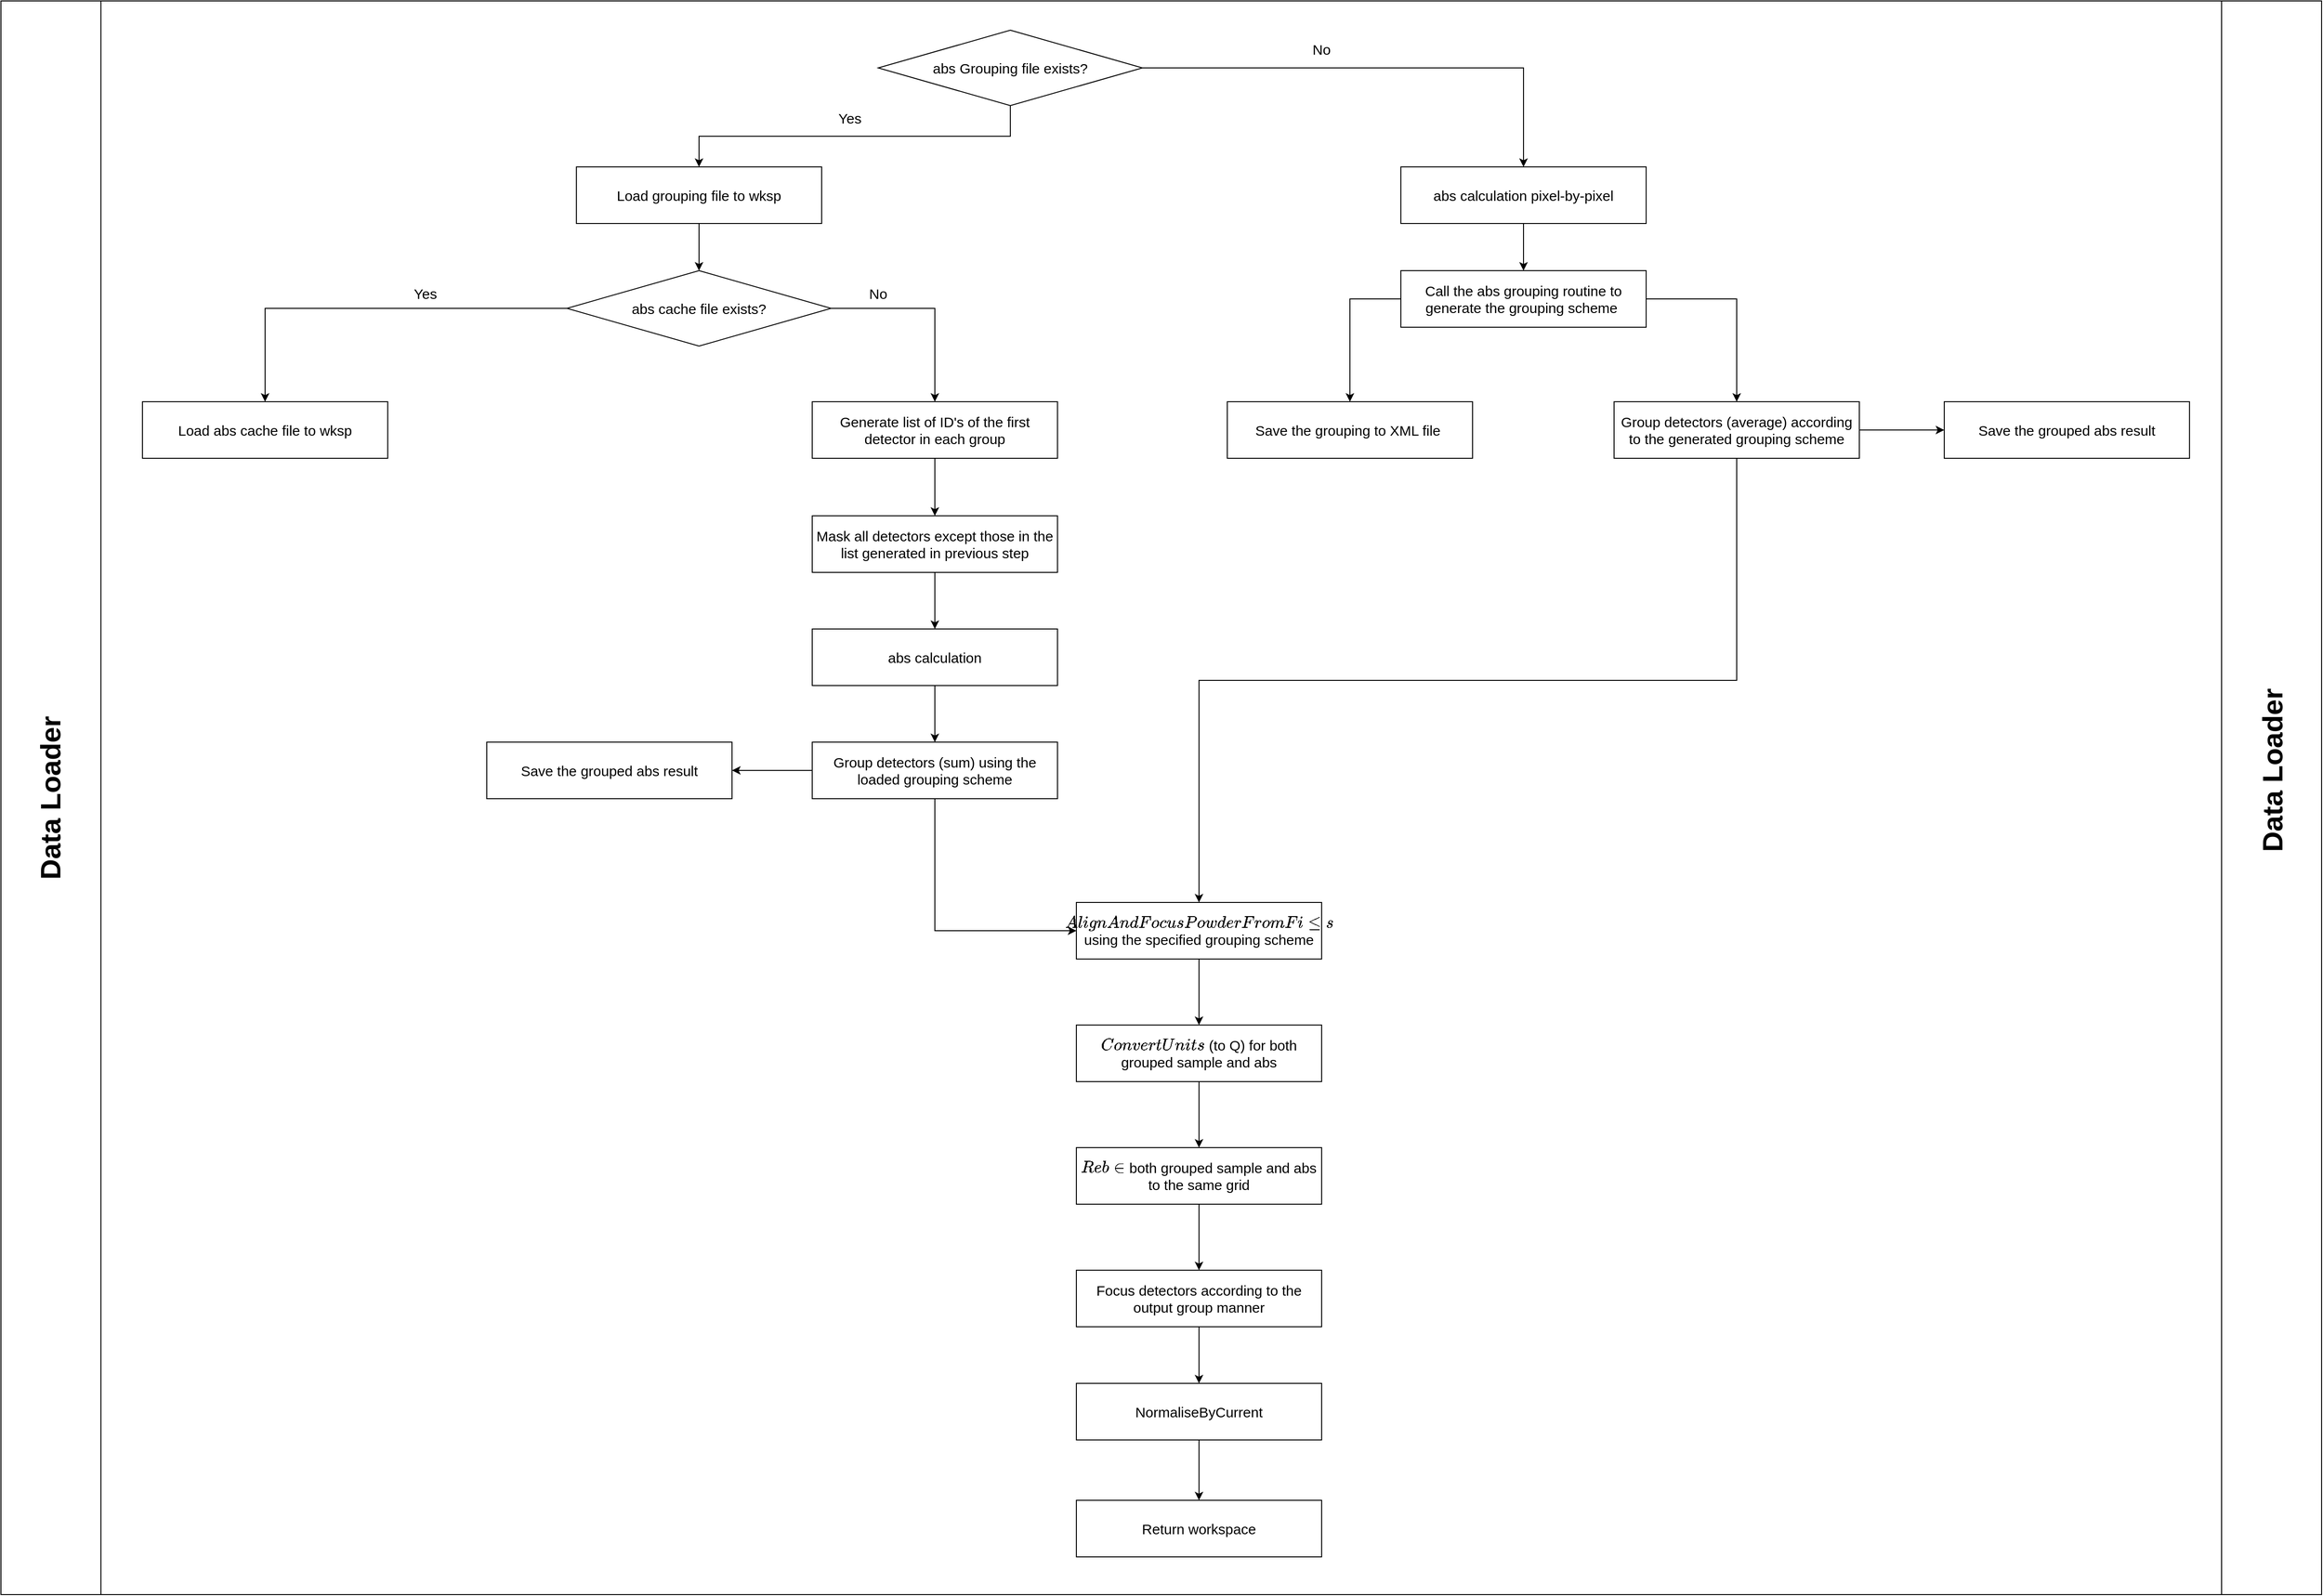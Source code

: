 <mxGraphModel dx="1867" dy="1176" grid="1" gridSize="10" guides="1" tooltips="1" connect="1" arrows="1" fold="1" page="1" pageScale="1" pageWidth="3300" pageHeight="4681" background="#ffffff"><root><mxCell id="0"/><mxCell id="1" parent="0"/><mxCell id="2" value="" style="shape=process;whiteSpace=wrap;html=1;size=0.043;" parent="1" vertex="1"><mxGeometry x="100" y="150" width="2460" height="1690" as="geometry"/></mxCell><mxCell id="3" value="&lt;font size=&quot;1&quot;&gt;&lt;b style=&quot;font-size: 30px&quot;&gt;Data Loader&lt;/b&gt;&lt;/font&gt;" style="text;html=1;strokeColor=none;fillColor=none;align=center;verticalAlign=middle;whiteSpace=wrap;rounded=0;rotation=-90;" parent="1" vertex="1"><mxGeometry x="2397.667" y="946" width="220" height="40" as="geometry"/></mxCell><mxCell id="5" value="&lt;font size=&quot;1&quot;&gt;&lt;b style=&quot;font-size: 30px&quot;&gt;Data Loader&lt;/b&gt;&lt;/font&gt;" style="text;html=1;strokeColor=none;fillColor=none;align=center;verticalAlign=middle;whiteSpace=wrap;rounded=0;rotation=-90;" parent="1" vertex="1"><mxGeometry x="42" y="975" width="220" height="40" as="geometry"/></mxCell><mxCell id="28" style="edgeStyle=orthogonalEdgeStyle;rounded=0;html=1;exitX=0.5;exitY=1;entryX=0.5;entryY=0;jettySize=auto;orthogonalLoop=1;" parent="1" source="6" target="7" edge="1"><mxGeometry relative="1" as="geometry"/></mxCell><mxCell id="42" style="edgeStyle=orthogonalEdgeStyle;rounded=0;html=1;exitX=1;exitY=0.5;entryX=0.5;entryY=0;jettySize=auto;orthogonalLoop=1;" parent="1" source="6" target="30" edge="1"><mxGeometry relative="1" as="geometry"/></mxCell><mxCell id="6" value="&lt;font style=&quot;font-size: 15px&quot;&gt;abs Grouping file exists?&lt;/font&gt;" style="rhombus;whiteSpace=wrap;html=1;" parent="1" vertex="1"><mxGeometry x="1030" y="181" width="280" height="80" as="geometry"/></mxCell><mxCell id="31" style="edgeStyle=orthogonalEdgeStyle;rounded=0;html=1;exitX=0.5;exitY=1;jettySize=auto;orthogonalLoop=1;" parent="1" source="7" target="9" edge="1"><mxGeometry relative="1" as="geometry"/></mxCell><mxCell id="7" value="&lt;font style=&quot;font-size: 15px&quot;&gt;Load grouping file to wksp&lt;/font&gt;" style="rounded=0;whiteSpace=wrap;html=1;" parent="1" vertex="1"><mxGeometry x="710" y="326" width="260" height="60" as="geometry"/></mxCell><mxCell id="8" style="edgeStyle=orthogonalEdgeStyle;rounded=0;html=1;exitX=0.5;exitY=0;entryX=0.5;entryY=0;jettySize=auto;orthogonalLoop=1;" parent="1" source="7" target="7" edge="1"><mxGeometry relative="1" as="geometry"/></mxCell><mxCell id="32" style="edgeStyle=orthogonalEdgeStyle;rounded=0;html=1;exitX=0;exitY=0.5;entryX=0.5;entryY=0;jettySize=auto;orthogonalLoop=1;" parent="1" source="9" target="10" edge="1"><mxGeometry relative="1" as="geometry"/></mxCell><mxCell id="33" style="edgeStyle=orthogonalEdgeStyle;rounded=0;html=1;exitX=1;exitY=0.5;entryX=0.5;entryY=0;jettySize=auto;orthogonalLoop=1;" parent="1" source="9" target="11" edge="1"><mxGeometry relative="1" as="geometry"/></mxCell><mxCell id="9" value="&lt;font style=&quot;font-size: 15px&quot;&gt;abs cache file exists?&lt;/font&gt;" style="rhombus;whiteSpace=wrap;html=1;" parent="1" vertex="1"><mxGeometry x="700" y="436" width="280" height="80" as="geometry"/></mxCell><mxCell id="10" value="&lt;font style=&quot;font-size: 15px&quot;&gt;Load abs cache file to wksp&lt;/font&gt;" style="rounded=0;whiteSpace=wrap;html=1;" parent="1" vertex="1"><mxGeometry x="250" y="575" width="260" height="60" as="geometry"/></mxCell><mxCell id="34" style="edgeStyle=orthogonalEdgeStyle;rounded=0;html=1;exitX=0.5;exitY=1;entryX=0.5;entryY=0;jettySize=auto;orthogonalLoop=1;" parent="1" source="11" target="12" edge="1"><mxGeometry relative="1" as="geometry"/></mxCell><mxCell id="11" value="&lt;span style=&quot;font-size: 15px&quot;&gt;Generate list of ID's of the first detector in each group&lt;/span&gt;" style="rounded=0;whiteSpace=wrap;html=1;" parent="1" vertex="1"><mxGeometry x="960" y="575" width="260" height="60" as="geometry"/></mxCell><mxCell id="35" style="edgeStyle=orthogonalEdgeStyle;rounded=0;html=1;exitX=0.5;exitY=1;entryX=0.5;entryY=0;jettySize=auto;orthogonalLoop=1;" parent="1" source="12" target="13" edge="1"><mxGeometry relative="1" as="geometry"/></mxCell><mxCell id="12" value="&lt;span style=&quot;font-size: 15px&quot;&gt;Mask all detectors except those in the list generated in previous step&lt;/span&gt;" style="rounded=0;whiteSpace=wrap;html=1;" parent="1" vertex="1"><mxGeometry x="960" y="696" width="260" height="60" as="geometry"/></mxCell><mxCell id="36" style="edgeStyle=orthogonalEdgeStyle;rounded=0;html=1;exitX=0.5;exitY=1;entryX=0.5;entryY=0;jettySize=auto;orthogonalLoop=1;" parent="1" source="13" target="14" edge="1"><mxGeometry relative="1" as="geometry"/></mxCell><mxCell id="13" value="&lt;span style=&quot;font-size: 15px&quot;&gt;abs calculation&lt;/span&gt;" style="rounded=0;whiteSpace=wrap;html=1;" parent="1" vertex="1"><mxGeometry x="960" y="816" width="260" height="60" as="geometry"/></mxCell><mxCell id="37" style="edgeStyle=orthogonalEdgeStyle;rounded=0;html=1;exitX=0;exitY=0.5;entryX=1;entryY=0.5;jettySize=auto;orthogonalLoop=1;" parent="1" source="14" target="15" edge="1"><mxGeometry relative="1" as="geometry"/></mxCell><mxCell id="48" style="edgeStyle=orthogonalEdgeStyle;rounded=0;html=1;exitX=0.5;exitY=1;entryX=0;entryY=0.5;jettySize=auto;orthogonalLoop=1;" parent="1" source="14" target="23" edge="1"><mxGeometry relative="1" as="geometry"/></mxCell><mxCell id="14" value="&lt;span style=&quot;font-size: 15px&quot;&gt;Group detectors (sum) using the loaded grouping scheme&lt;/span&gt;" style="rounded=0;whiteSpace=wrap;html=1;" parent="1" vertex="1"><mxGeometry x="960" y="936" width="260" height="60" as="geometry"/></mxCell><mxCell id="15" value="&lt;span style=&quot;font-size: 15px&quot;&gt;Save the grouped abs result&lt;/span&gt;" style="rounded=0;whiteSpace=wrap;html=1;" parent="1" vertex="1"><mxGeometry x="615" y="936" width="260" height="60" as="geometry"/></mxCell><mxCell id="44" style="edgeStyle=orthogonalEdgeStyle;rounded=0;html=1;exitX=0;exitY=0.5;entryX=0.5;entryY=0;jettySize=auto;orthogonalLoop=1;" parent="1" source="18" target="19" edge="1"><mxGeometry relative="1" as="geometry"/></mxCell><mxCell id="45" style="edgeStyle=orthogonalEdgeStyle;rounded=0;html=1;exitX=1;exitY=0.5;entryX=0.5;entryY=0;jettySize=auto;orthogonalLoop=1;" parent="1" source="18" target="20" edge="1"><mxGeometry relative="1" as="geometry"/></mxCell><mxCell id="18" value="&lt;font style=&quot;font-size: 15px&quot;&gt;Call the abs grouping routine to generate the grouping scheme&amp;nbsp;&lt;/font&gt;" style="rounded=0;whiteSpace=wrap;html=1;" parent="1" vertex="1"><mxGeometry x="1584" y="436" width="260" height="60" as="geometry"/></mxCell><mxCell id="19" value="&lt;font style=&quot;font-size: 15px&quot;&gt;Save the grouping to XML file&amp;nbsp;&lt;/font&gt;" style="rounded=0;whiteSpace=wrap;html=1;" parent="1" vertex="1"><mxGeometry x="1400" y="575" width="260" height="60" as="geometry"/></mxCell><mxCell id="46" style="edgeStyle=orthogonalEdgeStyle;rounded=0;html=1;exitX=1;exitY=0.5;jettySize=auto;orthogonalLoop=1;" parent="1" source="20" target="22" edge="1"><mxGeometry relative="1" as="geometry"/></mxCell><mxCell id="47" style="edgeStyle=orthogonalEdgeStyle;rounded=0;html=1;exitX=0.5;exitY=1;entryX=0.5;entryY=0;jettySize=auto;orthogonalLoop=1;" parent="1" source="20" target="23" edge="1"><mxGeometry relative="1" as="geometry"/></mxCell><mxCell id="20" value="&lt;span style=&quot;font-size: 15px&quot;&gt;Group detectors (average) according to the generated grouping scheme&lt;/span&gt;" style="rounded=0;whiteSpace=wrap;html=1;" parent="1" vertex="1"><mxGeometry x="1810" y="575" width="260" height="60" as="geometry"/></mxCell><mxCell id="22" value="&lt;span style=&quot;font-size: 15px&quot;&gt;Save the grouped abs result&lt;/span&gt;" style="rounded=0;whiteSpace=wrap;html=1;" parent="1" vertex="1"><mxGeometry x="2160" y="575" width="260" height="60" as="geometry"/></mxCell><mxCell id="38" style="edgeStyle=orthogonalEdgeStyle;rounded=0;html=1;exitX=0.5;exitY=1;entryX=0.5;entryY=0;jettySize=auto;orthogonalLoop=1;" parent="1" source="23" target="24" edge="1"><mxGeometry relative="1" as="geometry"/></mxCell><mxCell id="23" value="&lt;span&gt;&lt;font style=&quot;font-size: 15px&quot;&gt;`AlignAndFocusPowderFromFiles` using the specified grouping scheme&lt;/font&gt;&lt;/span&gt;&lt;br&gt;" style="rounded=0;whiteSpace=wrap;html=1;" parent="1" vertex="1"><mxGeometry x="1240" y="1106" width="260" height="60" as="geometry"/></mxCell><mxCell id="39" style="edgeStyle=orthogonalEdgeStyle;rounded=0;html=1;exitX=0.5;exitY=1;entryX=0.5;entryY=0;jettySize=auto;orthogonalLoop=1;" parent="1" source="24" target="25" edge="1"><mxGeometry relative="1" as="geometry"/></mxCell><mxCell id="24" value="&lt;span style=&quot;font-size: 15px&quot;&gt;`ConvertUnits` (to Q) for both grouped sample and abs&lt;/span&gt;" style="rounded=0;whiteSpace=wrap;html=1;" parent="1" vertex="1"><mxGeometry x="1240" y="1236" width="260" height="60" as="geometry"/></mxCell><mxCell id="40" style="edgeStyle=orthogonalEdgeStyle;rounded=0;html=1;exitX=0.5;exitY=1;entryX=0.5;entryY=0;jettySize=auto;orthogonalLoop=1;" parent="1" source="25" target="26" edge="1"><mxGeometry relative="1" as="geometry"/></mxCell><mxCell id="25" value="&lt;span style=&quot;font-size: 15px&quot;&gt;`Rebin` both grouped sample and abs to the same grid&lt;/span&gt;" style="rounded=0;whiteSpace=wrap;html=1;" parent="1" vertex="1"><mxGeometry x="1240" y="1366" width="260" height="60" as="geometry"/></mxCell><mxCell id="41" style="edgeStyle=orthogonalEdgeStyle;rounded=0;html=1;exitX=0.5;exitY=1;jettySize=auto;orthogonalLoop=1;" parent="1" source="26" target="27" edge="1"><mxGeometry relative="1" as="geometry"/></mxCell><mxCell id="26" value="&lt;span style=&quot;font-size: 15px&quot;&gt;Focus detectors according to the output group manner&lt;/span&gt;" style="rounded=0;whiteSpace=wrap;html=1;" parent="1" vertex="1"><mxGeometry x="1240" y="1496" width="260" height="60" as="geometry"/></mxCell><mxCell id="50" style="edgeStyle=orthogonalEdgeStyle;rounded=0;html=1;exitX=0.5;exitY=1;entryX=0.5;entryY=0;jettySize=auto;orthogonalLoop=1;" parent="1" source="27" target="49" edge="1"><mxGeometry relative="1" as="geometry"/></mxCell><mxCell id="27" value="&lt;span&gt;&lt;font style=&quot;font-size: 15px&quot;&gt;NormaliseByCurrent&lt;/font&gt;&lt;/span&gt;&lt;br&gt;" style="rounded=0;whiteSpace=wrap;html=1;" parent="1" vertex="1"><mxGeometry x="1240" y="1616" width="260" height="60" as="geometry"/></mxCell><mxCell id="43" style="edgeStyle=orthogonalEdgeStyle;rounded=0;html=1;exitX=0.5;exitY=1;entryX=0.5;entryY=0;jettySize=auto;orthogonalLoop=1;" parent="1" source="30" target="18" edge="1"><mxGeometry relative="1" as="geometry"/></mxCell><mxCell id="30" value="&lt;font style=&quot;font-size: 15px&quot;&gt;abs calculation pixel-by-pixel&lt;/font&gt;" style="rounded=0;whiteSpace=wrap;html=1;" parent="1" vertex="1"><mxGeometry x="1584" y="326" width="260" height="60" as="geometry"/></mxCell><mxCell id="49" value="&lt;span&gt;&lt;font style=&quot;font-size: 15px&quot;&gt;Return workspace&lt;/font&gt;&lt;/span&gt;&lt;br&gt;" style="rounded=0;whiteSpace=wrap;html=1;" parent="1" vertex="1"><mxGeometry x="1240" y="1740" width="260" height="60" as="geometry"/></mxCell><mxCell id="51" value="&lt;font style=&quot;font-size: 15px&quot;&gt;Yes&lt;/font&gt;" style="text;html=1;strokeColor=none;fillColor=none;align=center;verticalAlign=middle;whiteSpace=wrap;rounded=0;" parent="1" vertex="1"><mxGeometry x="530" y="450" width="40" height="20" as="geometry"/></mxCell><mxCell id="53" value="&lt;font style=&quot;font-size: 15px&quot;&gt;No&lt;/font&gt;" style="text;html=1;strokeColor=none;fillColor=none;align=center;verticalAlign=middle;whiteSpace=wrap;rounded=0;" parent="1" vertex="1"><mxGeometry x="1010" y="450" width="40" height="20" as="geometry"/></mxCell><mxCell id="54" value="&lt;font style=&quot;font-size: 15px&quot;&gt;Yes&lt;/font&gt;" style="text;html=1;strokeColor=none;fillColor=none;align=center;verticalAlign=middle;whiteSpace=wrap;rounded=0;" parent="1" vertex="1"><mxGeometry x="980" y="264" width="40" height="20" as="geometry"/></mxCell><mxCell id="55" value="&lt;font style=&quot;font-size: 15px&quot;&gt;No&lt;/font&gt;" style="text;html=1;strokeColor=none;fillColor=none;align=center;verticalAlign=middle;whiteSpace=wrap;rounded=0;" parent="1" vertex="1"><mxGeometry x="1480" y="191" width="40" height="20" as="geometry"/></mxCell></root></mxGraphModel>